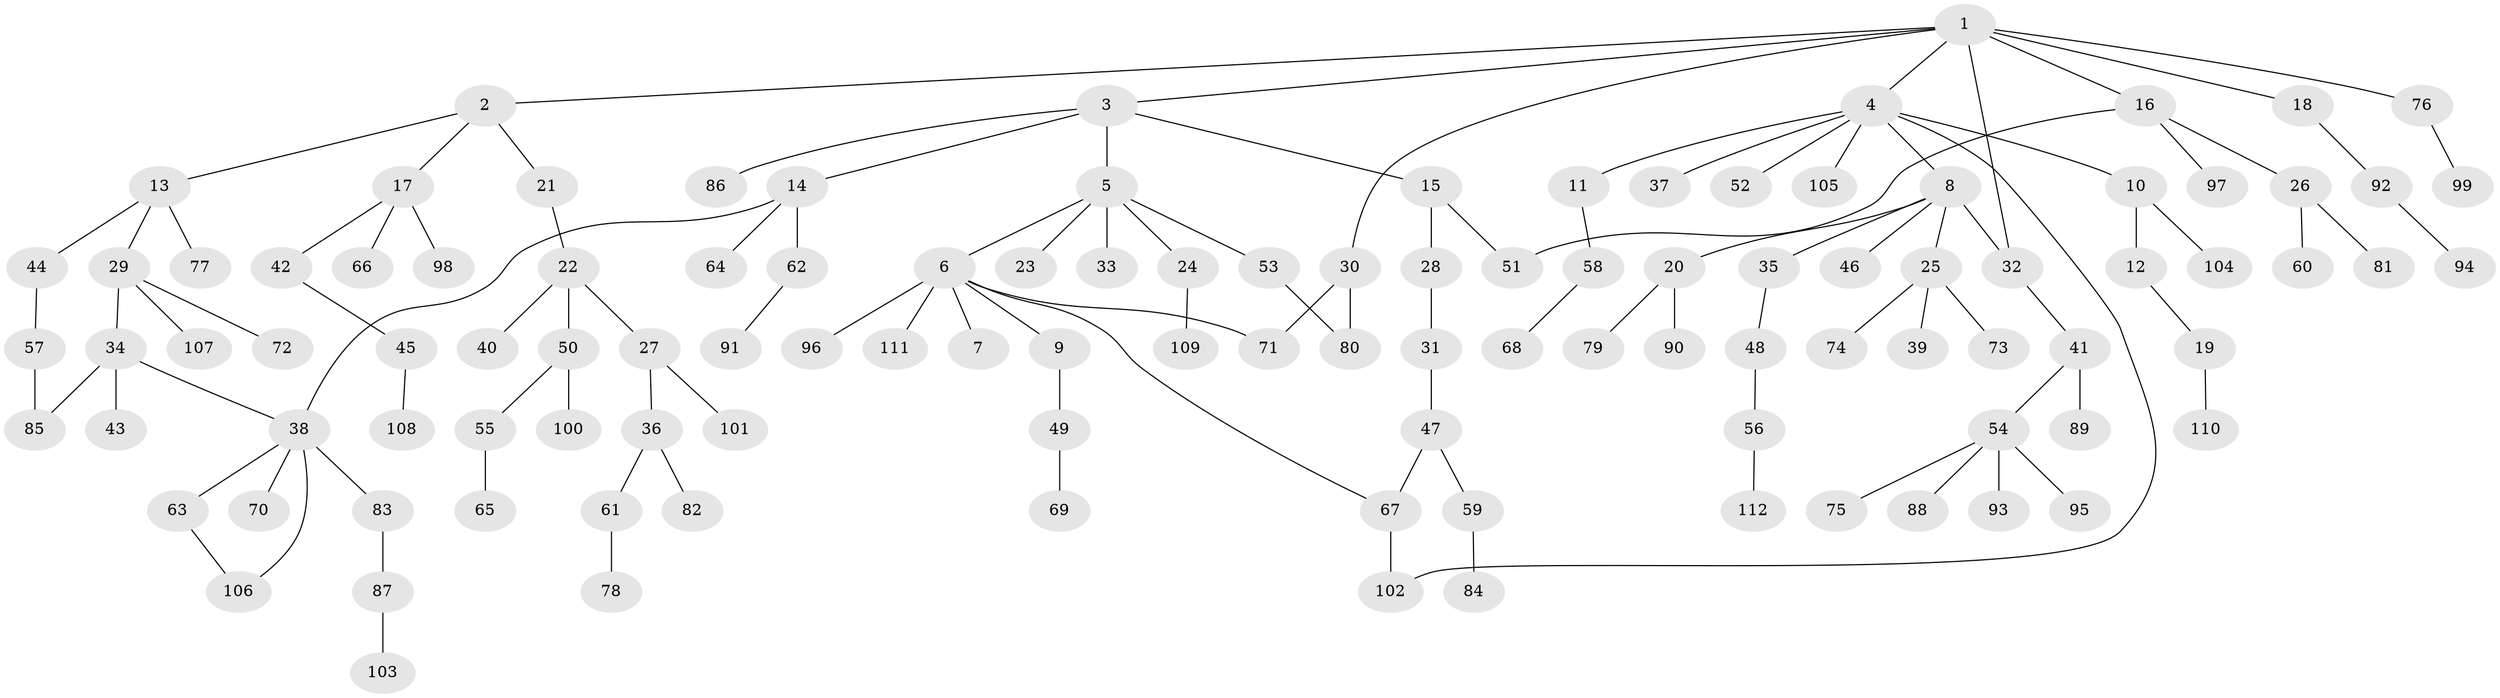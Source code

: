 // coarse degree distribution, {1: 0.6785714285714286, 11: 0.017857142857142856, 7: 0.017857142857142856, 5: 0.05357142857142857, 10: 0.017857142857142856, 2: 0.17857142857142858, 6: 0.017857142857142856, 9: 0.017857142857142856}
// Generated by graph-tools (version 1.1) at 2025/46/03/04/25 21:46:12]
// undirected, 112 vertices, 120 edges
graph export_dot {
graph [start="1"]
  node [color=gray90,style=filled];
  1;
  2;
  3;
  4;
  5;
  6;
  7;
  8;
  9;
  10;
  11;
  12;
  13;
  14;
  15;
  16;
  17;
  18;
  19;
  20;
  21;
  22;
  23;
  24;
  25;
  26;
  27;
  28;
  29;
  30;
  31;
  32;
  33;
  34;
  35;
  36;
  37;
  38;
  39;
  40;
  41;
  42;
  43;
  44;
  45;
  46;
  47;
  48;
  49;
  50;
  51;
  52;
  53;
  54;
  55;
  56;
  57;
  58;
  59;
  60;
  61;
  62;
  63;
  64;
  65;
  66;
  67;
  68;
  69;
  70;
  71;
  72;
  73;
  74;
  75;
  76;
  77;
  78;
  79;
  80;
  81;
  82;
  83;
  84;
  85;
  86;
  87;
  88;
  89;
  90;
  91;
  92;
  93;
  94;
  95;
  96;
  97;
  98;
  99;
  100;
  101;
  102;
  103;
  104;
  105;
  106;
  107;
  108;
  109;
  110;
  111;
  112;
  1 -- 2;
  1 -- 3;
  1 -- 4;
  1 -- 16;
  1 -- 18;
  1 -- 30;
  1 -- 76;
  1 -- 32;
  2 -- 13;
  2 -- 17;
  2 -- 21;
  3 -- 5;
  3 -- 14;
  3 -- 15;
  3 -- 86;
  4 -- 8;
  4 -- 10;
  4 -- 11;
  4 -- 37;
  4 -- 52;
  4 -- 102;
  4 -- 105;
  5 -- 6;
  5 -- 23;
  5 -- 24;
  5 -- 33;
  5 -- 53;
  6 -- 7;
  6 -- 9;
  6 -- 96;
  6 -- 111;
  6 -- 67;
  6 -- 71;
  8 -- 20;
  8 -- 25;
  8 -- 32;
  8 -- 35;
  8 -- 46;
  9 -- 49;
  10 -- 12;
  10 -- 104;
  11 -- 58;
  12 -- 19;
  13 -- 29;
  13 -- 44;
  13 -- 77;
  14 -- 62;
  14 -- 64;
  14 -- 38;
  15 -- 28;
  15 -- 51;
  16 -- 26;
  16 -- 51;
  16 -- 97;
  17 -- 42;
  17 -- 66;
  17 -- 98;
  18 -- 92;
  19 -- 110;
  20 -- 79;
  20 -- 90;
  21 -- 22;
  22 -- 27;
  22 -- 40;
  22 -- 50;
  24 -- 109;
  25 -- 39;
  25 -- 73;
  25 -- 74;
  26 -- 60;
  26 -- 81;
  27 -- 36;
  27 -- 101;
  28 -- 31;
  29 -- 34;
  29 -- 72;
  29 -- 107;
  30 -- 71;
  30 -- 80;
  31 -- 47;
  32 -- 41;
  34 -- 38;
  34 -- 43;
  34 -- 85;
  35 -- 48;
  36 -- 61;
  36 -- 82;
  38 -- 63;
  38 -- 70;
  38 -- 83;
  38 -- 106;
  41 -- 54;
  41 -- 89;
  42 -- 45;
  44 -- 57;
  45 -- 108;
  47 -- 59;
  47 -- 67;
  48 -- 56;
  49 -- 69;
  50 -- 55;
  50 -- 100;
  53 -- 80;
  54 -- 75;
  54 -- 88;
  54 -- 93;
  54 -- 95;
  55 -- 65;
  56 -- 112;
  57 -- 85;
  58 -- 68;
  59 -- 84;
  61 -- 78;
  62 -- 91;
  63 -- 106;
  67 -- 102;
  76 -- 99;
  83 -- 87;
  87 -- 103;
  92 -- 94;
}
